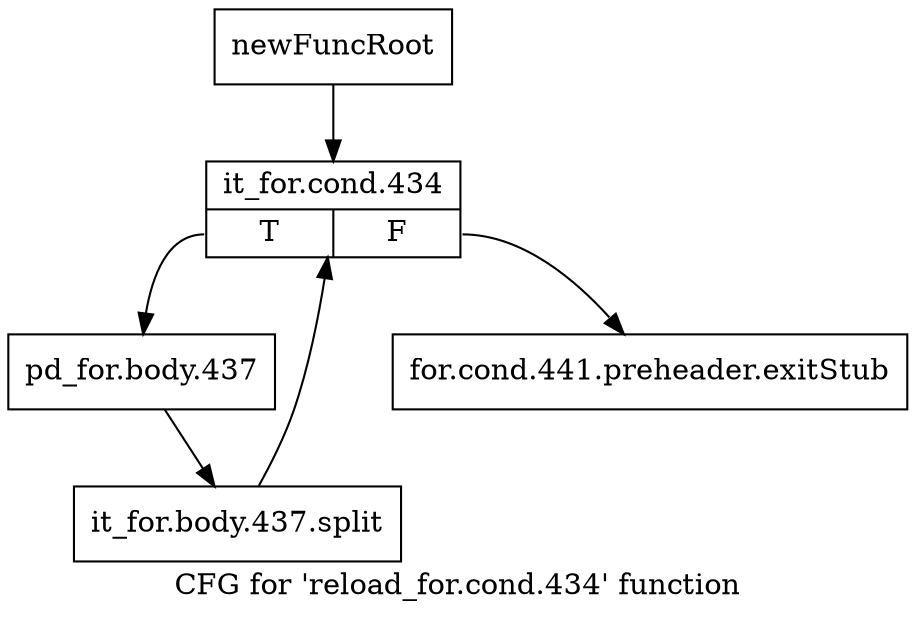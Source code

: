 digraph "CFG for 'reload_for.cond.434' function" {
	label="CFG for 'reload_for.cond.434' function";

	Node0xbdb81f0 [shape=record,label="{newFuncRoot}"];
	Node0xbdb81f0 -> Node0xbdb8730;
	Node0xbdb86e0 [shape=record,label="{for.cond.441.preheader.exitStub}"];
	Node0xbdb8730 [shape=record,label="{it_for.cond.434|{<s0>T|<s1>F}}"];
	Node0xbdb8730:s0 -> Node0xbdb8780;
	Node0xbdb8730:s1 -> Node0xbdb86e0;
	Node0xbdb8780 [shape=record,label="{pd_for.body.437}"];
	Node0xbdb8780 -> Node0xf7f6aa0;
	Node0xf7f6aa0 [shape=record,label="{it_for.body.437.split}"];
	Node0xf7f6aa0 -> Node0xbdb8730;
}
